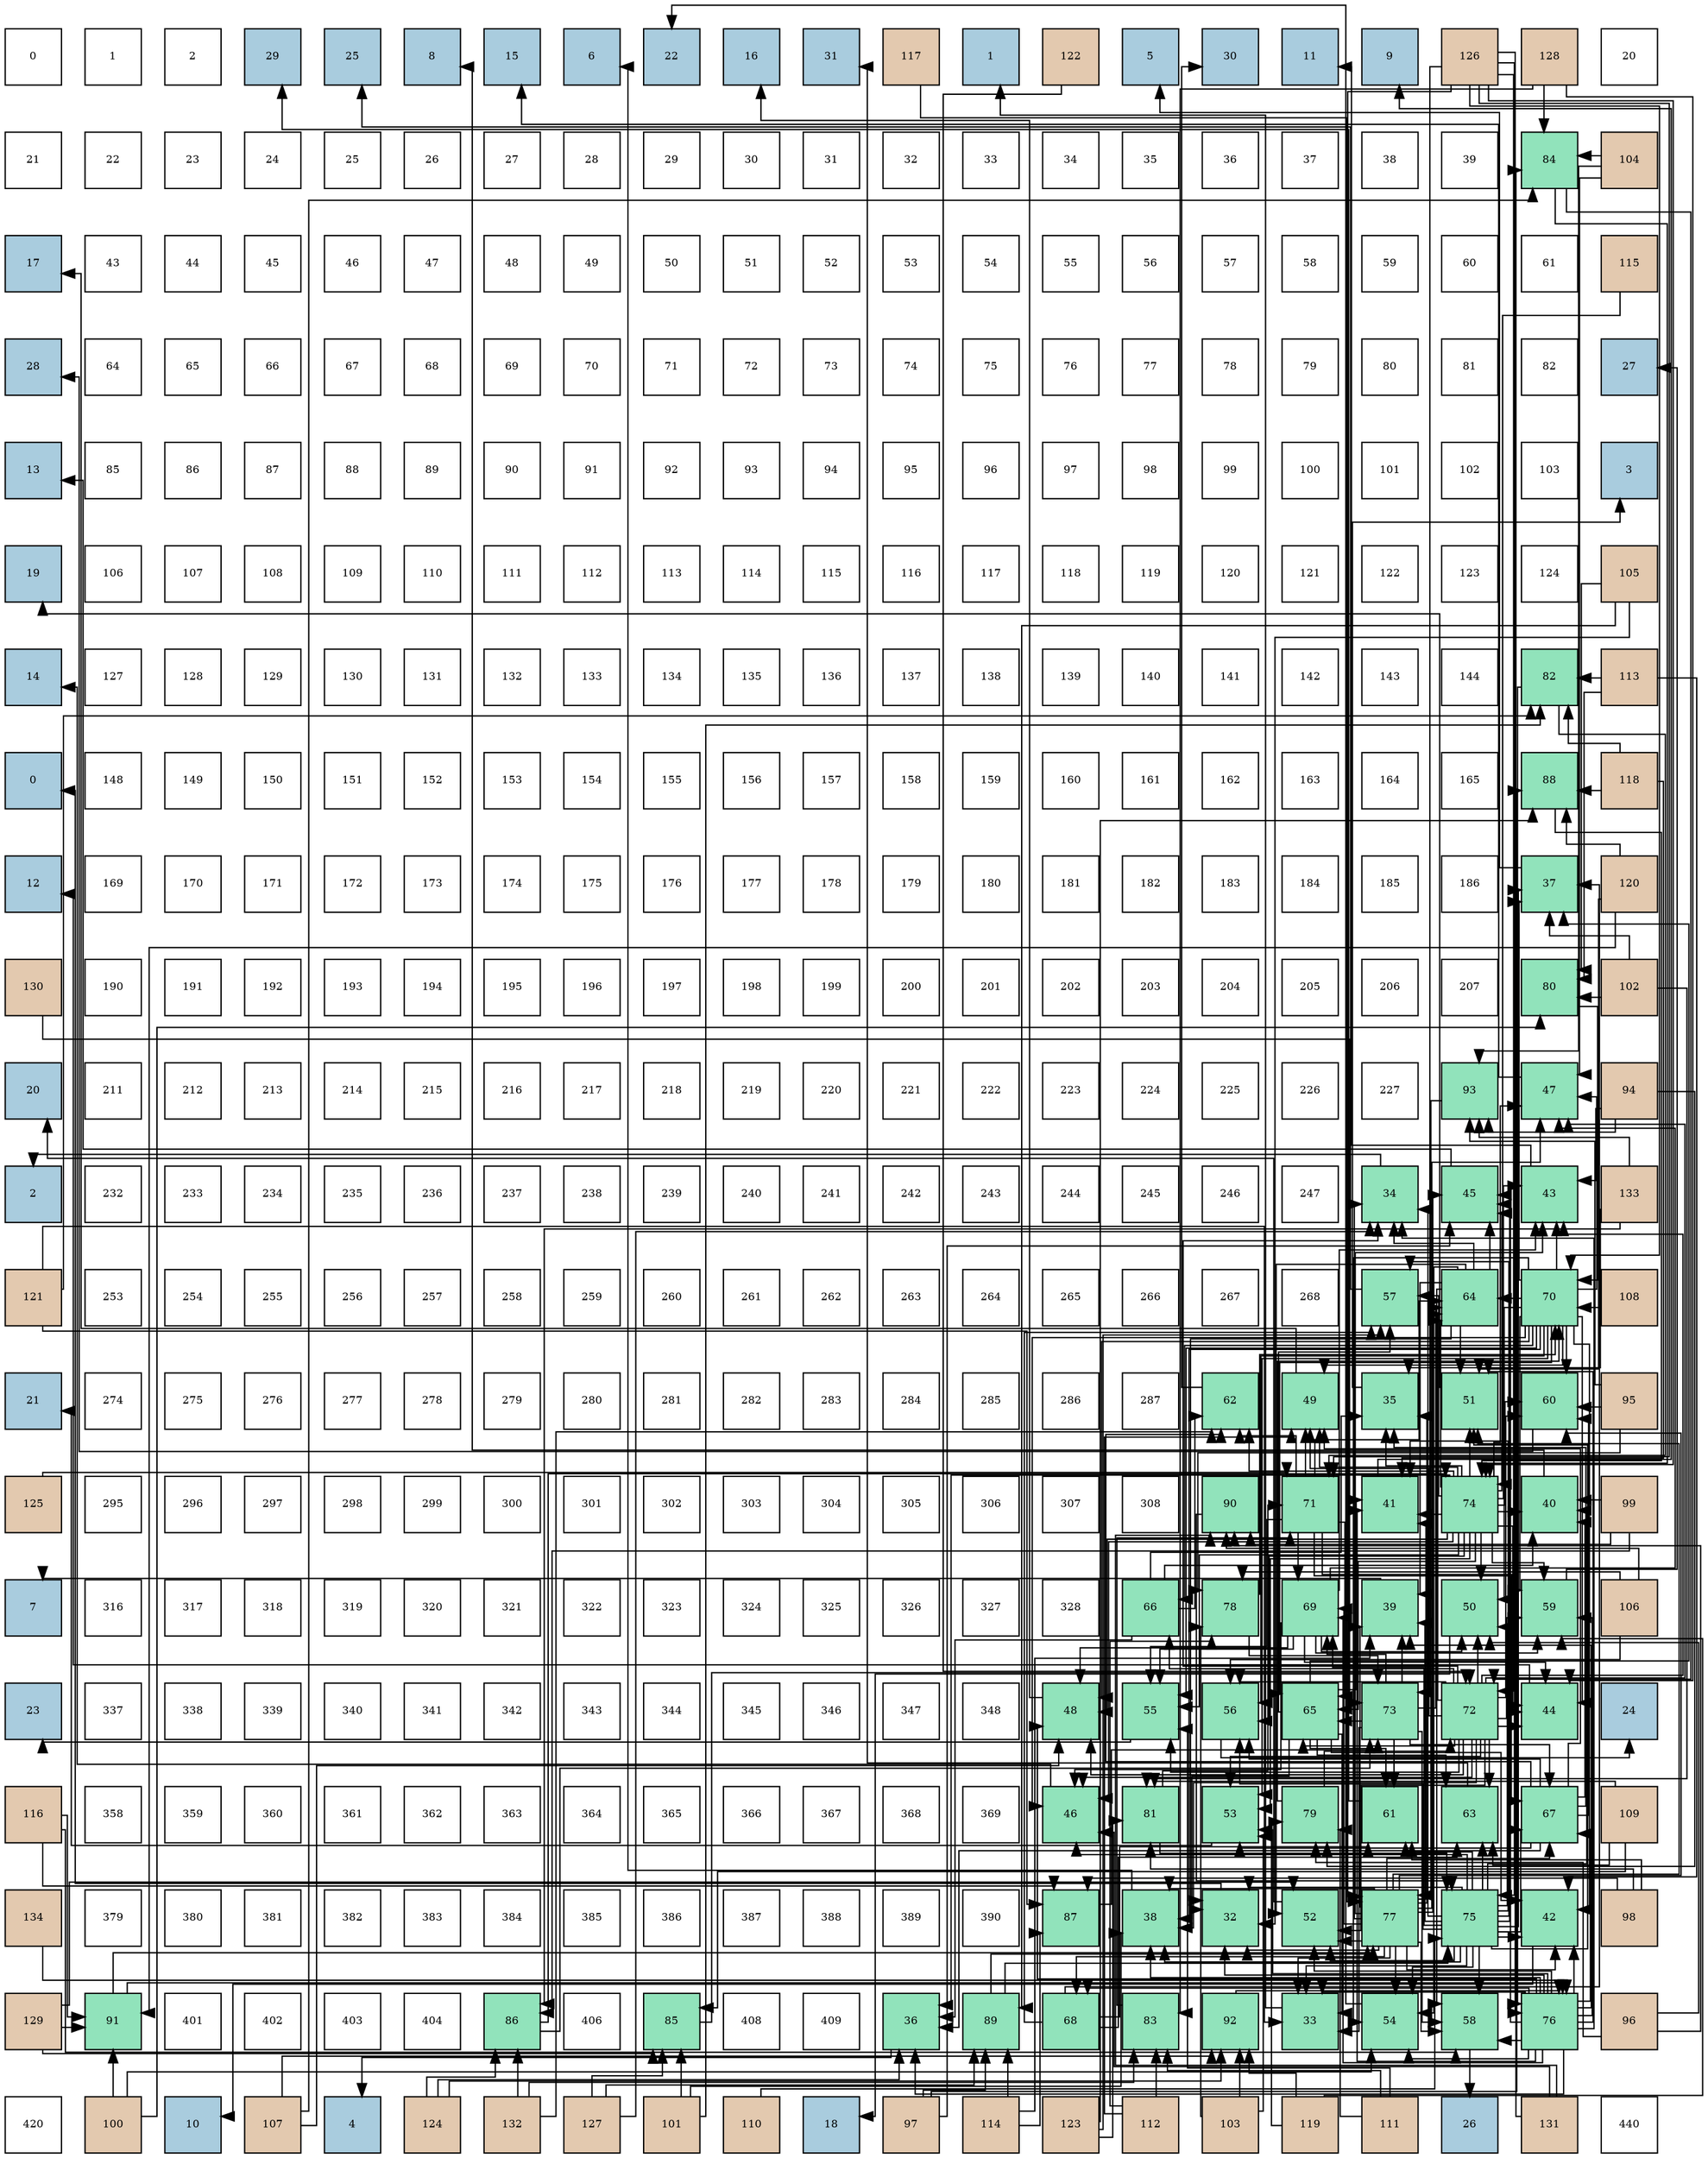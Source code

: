 digraph layout{
 rankdir=TB;
 splines=ortho;
 node [style=filled shape=square fixedsize=true width=0.6];
0[label="0", fontsize=8, fillcolor="#ffffff"];
1[label="1", fontsize=8, fillcolor="#ffffff"];
2[label="2", fontsize=8, fillcolor="#ffffff"];
3[label="29", fontsize=8, fillcolor="#a9ccde"];
4[label="25", fontsize=8, fillcolor="#a9ccde"];
5[label="8", fontsize=8, fillcolor="#a9ccde"];
6[label="15", fontsize=8, fillcolor="#a9ccde"];
7[label="6", fontsize=8, fillcolor="#a9ccde"];
8[label="22", fontsize=8, fillcolor="#a9ccde"];
9[label="16", fontsize=8, fillcolor="#a9ccde"];
10[label="31", fontsize=8, fillcolor="#a9ccde"];
11[label="117", fontsize=8, fillcolor="#e3c9af"];
12[label="1", fontsize=8, fillcolor="#a9ccde"];
13[label="122", fontsize=8, fillcolor="#e3c9af"];
14[label="5", fontsize=8, fillcolor="#a9ccde"];
15[label="30", fontsize=8, fillcolor="#a9ccde"];
16[label="11", fontsize=8, fillcolor="#a9ccde"];
17[label="9", fontsize=8, fillcolor="#a9ccde"];
18[label="126", fontsize=8, fillcolor="#e3c9af"];
19[label="128", fontsize=8, fillcolor="#e3c9af"];
20[label="20", fontsize=8, fillcolor="#ffffff"];
21[label="21", fontsize=8, fillcolor="#ffffff"];
22[label="22", fontsize=8, fillcolor="#ffffff"];
23[label="23", fontsize=8, fillcolor="#ffffff"];
24[label="24", fontsize=8, fillcolor="#ffffff"];
25[label="25", fontsize=8, fillcolor="#ffffff"];
26[label="26", fontsize=8, fillcolor="#ffffff"];
27[label="27", fontsize=8, fillcolor="#ffffff"];
28[label="28", fontsize=8, fillcolor="#ffffff"];
29[label="29", fontsize=8, fillcolor="#ffffff"];
30[label="30", fontsize=8, fillcolor="#ffffff"];
31[label="31", fontsize=8, fillcolor="#ffffff"];
32[label="32", fontsize=8, fillcolor="#ffffff"];
33[label="33", fontsize=8, fillcolor="#ffffff"];
34[label="34", fontsize=8, fillcolor="#ffffff"];
35[label="35", fontsize=8, fillcolor="#ffffff"];
36[label="36", fontsize=8, fillcolor="#ffffff"];
37[label="37", fontsize=8, fillcolor="#ffffff"];
38[label="38", fontsize=8, fillcolor="#ffffff"];
39[label="39", fontsize=8, fillcolor="#ffffff"];
40[label="84", fontsize=8, fillcolor="#91e3bb"];
41[label="104", fontsize=8, fillcolor="#e3c9af"];
42[label="17", fontsize=8, fillcolor="#a9ccde"];
43[label="43", fontsize=8, fillcolor="#ffffff"];
44[label="44", fontsize=8, fillcolor="#ffffff"];
45[label="45", fontsize=8, fillcolor="#ffffff"];
46[label="46", fontsize=8, fillcolor="#ffffff"];
47[label="47", fontsize=8, fillcolor="#ffffff"];
48[label="48", fontsize=8, fillcolor="#ffffff"];
49[label="49", fontsize=8, fillcolor="#ffffff"];
50[label="50", fontsize=8, fillcolor="#ffffff"];
51[label="51", fontsize=8, fillcolor="#ffffff"];
52[label="52", fontsize=8, fillcolor="#ffffff"];
53[label="53", fontsize=8, fillcolor="#ffffff"];
54[label="54", fontsize=8, fillcolor="#ffffff"];
55[label="55", fontsize=8, fillcolor="#ffffff"];
56[label="56", fontsize=8, fillcolor="#ffffff"];
57[label="57", fontsize=8, fillcolor="#ffffff"];
58[label="58", fontsize=8, fillcolor="#ffffff"];
59[label="59", fontsize=8, fillcolor="#ffffff"];
60[label="60", fontsize=8, fillcolor="#ffffff"];
61[label="61", fontsize=8, fillcolor="#ffffff"];
62[label="115", fontsize=8, fillcolor="#e3c9af"];
63[label="28", fontsize=8, fillcolor="#a9ccde"];
64[label="64", fontsize=8, fillcolor="#ffffff"];
65[label="65", fontsize=8, fillcolor="#ffffff"];
66[label="66", fontsize=8, fillcolor="#ffffff"];
67[label="67", fontsize=8, fillcolor="#ffffff"];
68[label="68", fontsize=8, fillcolor="#ffffff"];
69[label="69", fontsize=8, fillcolor="#ffffff"];
70[label="70", fontsize=8, fillcolor="#ffffff"];
71[label="71", fontsize=8, fillcolor="#ffffff"];
72[label="72", fontsize=8, fillcolor="#ffffff"];
73[label="73", fontsize=8, fillcolor="#ffffff"];
74[label="74", fontsize=8, fillcolor="#ffffff"];
75[label="75", fontsize=8, fillcolor="#ffffff"];
76[label="76", fontsize=8, fillcolor="#ffffff"];
77[label="77", fontsize=8, fillcolor="#ffffff"];
78[label="78", fontsize=8, fillcolor="#ffffff"];
79[label="79", fontsize=8, fillcolor="#ffffff"];
80[label="80", fontsize=8, fillcolor="#ffffff"];
81[label="81", fontsize=8, fillcolor="#ffffff"];
82[label="82", fontsize=8, fillcolor="#ffffff"];
83[label="27", fontsize=8, fillcolor="#a9ccde"];
84[label="13", fontsize=8, fillcolor="#a9ccde"];
85[label="85", fontsize=8, fillcolor="#ffffff"];
86[label="86", fontsize=8, fillcolor="#ffffff"];
87[label="87", fontsize=8, fillcolor="#ffffff"];
88[label="88", fontsize=8, fillcolor="#ffffff"];
89[label="89", fontsize=8, fillcolor="#ffffff"];
90[label="90", fontsize=8, fillcolor="#ffffff"];
91[label="91", fontsize=8, fillcolor="#ffffff"];
92[label="92", fontsize=8, fillcolor="#ffffff"];
93[label="93", fontsize=8, fillcolor="#ffffff"];
94[label="94", fontsize=8, fillcolor="#ffffff"];
95[label="95", fontsize=8, fillcolor="#ffffff"];
96[label="96", fontsize=8, fillcolor="#ffffff"];
97[label="97", fontsize=8, fillcolor="#ffffff"];
98[label="98", fontsize=8, fillcolor="#ffffff"];
99[label="99", fontsize=8, fillcolor="#ffffff"];
100[label="100", fontsize=8, fillcolor="#ffffff"];
101[label="101", fontsize=8, fillcolor="#ffffff"];
102[label="102", fontsize=8, fillcolor="#ffffff"];
103[label="103", fontsize=8, fillcolor="#ffffff"];
104[label="3", fontsize=8, fillcolor="#a9ccde"];
105[label="19", fontsize=8, fillcolor="#a9ccde"];
106[label="106", fontsize=8, fillcolor="#ffffff"];
107[label="107", fontsize=8, fillcolor="#ffffff"];
108[label="108", fontsize=8, fillcolor="#ffffff"];
109[label="109", fontsize=8, fillcolor="#ffffff"];
110[label="110", fontsize=8, fillcolor="#ffffff"];
111[label="111", fontsize=8, fillcolor="#ffffff"];
112[label="112", fontsize=8, fillcolor="#ffffff"];
113[label="113", fontsize=8, fillcolor="#ffffff"];
114[label="114", fontsize=8, fillcolor="#ffffff"];
115[label="115", fontsize=8, fillcolor="#ffffff"];
116[label="116", fontsize=8, fillcolor="#ffffff"];
117[label="117", fontsize=8, fillcolor="#ffffff"];
118[label="118", fontsize=8, fillcolor="#ffffff"];
119[label="119", fontsize=8, fillcolor="#ffffff"];
120[label="120", fontsize=8, fillcolor="#ffffff"];
121[label="121", fontsize=8, fillcolor="#ffffff"];
122[label="122", fontsize=8, fillcolor="#ffffff"];
123[label="123", fontsize=8, fillcolor="#ffffff"];
124[label="124", fontsize=8, fillcolor="#ffffff"];
125[label="105", fontsize=8, fillcolor="#e3c9af"];
126[label="14", fontsize=8, fillcolor="#a9ccde"];
127[label="127", fontsize=8, fillcolor="#ffffff"];
128[label="128", fontsize=8, fillcolor="#ffffff"];
129[label="129", fontsize=8, fillcolor="#ffffff"];
130[label="130", fontsize=8, fillcolor="#ffffff"];
131[label="131", fontsize=8, fillcolor="#ffffff"];
132[label="132", fontsize=8, fillcolor="#ffffff"];
133[label="133", fontsize=8, fillcolor="#ffffff"];
134[label="134", fontsize=8, fillcolor="#ffffff"];
135[label="135", fontsize=8, fillcolor="#ffffff"];
136[label="136", fontsize=8, fillcolor="#ffffff"];
137[label="137", fontsize=8, fillcolor="#ffffff"];
138[label="138", fontsize=8, fillcolor="#ffffff"];
139[label="139", fontsize=8, fillcolor="#ffffff"];
140[label="140", fontsize=8, fillcolor="#ffffff"];
141[label="141", fontsize=8, fillcolor="#ffffff"];
142[label="142", fontsize=8, fillcolor="#ffffff"];
143[label="143", fontsize=8, fillcolor="#ffffff"];
144[label="144", fontsize=8, fillcolor="#ffffff"];
145[label="82", fontsize=8, fillcolor="#91e3bb"];
146[label="113", fontsize=8, fillcolor="#e3c9af"];
147[label="0", fontsize=8, fillcolor="#a9ccde"];
148[label="148", fontsize=8, fillcolor="#ffffff"];
149[label="149", fontsize=8, fillcolor="#ffffff"];
150[label="150", fontsize=8, fillcolor="#ffffff"];
151[label="151", fontsize=8, fillcolor="#ffffff"];
152[label="152", fontsize=8, fillcolor="#ffffff"];
153[label="153", fontsize=8, fillcolor="#ffffff"];
154[label="154", fontsize=8, fillcolor="#ffffff"];
155[label="155", fontsize=8, fillcolor="#ffffff"];
156[label="156", fontsize=8, fillcolor="#ffffff"];
157[label="157", fontsize=8, fillcolor="#ffffff"];
158[label="158", fontsize=8, fillcolor="#ffffff"];
159[label="159", fontsize=8, fillcolor="#ffffff"];
160[label="160", fontsize=8, fillcolor="#ffffff"];
161[label="161", fontsize=8, fillcolor="#ffffff"];
162[label="162", fontsize=8, fillcolor="#ffffff"];
163[label="163", fontsize=8, fillcolor="#ffffff"];
164[label="164", fontsize=8, fillcolor="#ffffff"];
165[label="165", fontsize=8, fillcolor="#ffffff"];
166[label="88", fontsize=8, fillcolor="#91e3bb"];
167[label="118", fontsize=8, fillcolor="#e3c9af"];
168[label="12", fontsize=8, fillcolor="#a9ccde"];
169[label="169", fontsize=8, fillcolor="#ffffff"];
170[label="170", fontsize=8, fillcolor="#ffffff"];
171[label="171", fontsize=8, fillcolor="#ffffff"];
172[label="172", fontsize=8, fillcolor="#ffffff"];
173[label="173", fontsize=8, fillcolor="#ffffff"];
174[label="174", fontsize=8, fillcolor="#ffffff"];
175[label="175", fontsize=8, fillcolor="#ffffff"];
176[label="176", fontsize=8, fillcolor="#ffffff"];
177[label="177", fontsize=8, fillcolor="#ffffff"];
178[label="178", fontsize=8, fillcolor="#ffffff"];
179[label="179", fontsize=8, fillcolor="#ffffff"];
180[label="180", fontsize=8, fillcolor="#ffffff"];
181[label="181", fontsize=8, fillcolor="#ffffff"];
182[label="182", fontsize=8, fillcolor="#ffffff"];
183[label="183", fontsize=8, fillcolor="#ffffff"];
184[label="184", fontsize=8, fillcolor="#ffffff"];
185[label="185", fontsize=8, fillcolor="#ffffff"];
186[label="186", fontsize=8, fillcolor="#ffffff"];
187[label="37", fontsize=8, fillcolor="#91e3bb"];
188[label="120", fontsize=8, fillcolor="#e3c9af"];
189[label="130", fontsize=8, fillcolor="#e3c9af"];
190[label="190", fontsize=8, fillcolor="#ffffff"];
191[label="191", fontsize=8, fillcolor="#ffffff"];
192[label="192", fontsize=8, fillcolor="#ffffff"];
193[label="193", fontsize=8, fillcolor="#ffffff"];
194[label="194", fontsize=8, fillcolor="#ffffff"];
195[label="195", fontsize=8, fillcolor="#ffffff"];
196[label="196", fontsize=8, fillcolor="#ffffff"];
197[label="197", fontsize=8, fillcolor="#ffffff"];
198[label="198", fontsize=8, fillcolor="#ffffff"];
199[label="199", fontsize=8, fillcolor="#ffffff"];
200[label="200", fontsize=8, fillcolor="#ffffff"];
201[label="201", fontsize=8, fillcolor="#ffffff"];
202[label="202", fontsize=8, fillcolor="#ffffff"];
203[label="203", fontsize=8, fillcolor="#ffffff"];
204[label="204", fontsize=8, fillcolor="#ffffff"];
205[label="205", fontsize=8, fillcolor="#ffffff"];
206[label="206", fontsize=8, fillcolor="#ffffff"];
207[label="207", fontsize=8, fillcolor="#ffffff"];
208[label="80", fontsize=8, fillcolor="#91e3bb"];
209[label="102", fontsize=8, fillcolor="#e3c9af"];
210[label="20", fontsize=8, fillcolor="#a9ccde"];
211[label="211", fontsize=8, fillcolor="#ffffff"];
212[label="212", fontsize=8, fillcolor="#ffffff"];
213[label="213", fontsize=8, fillcolor="#ffffff"];
214[label="214", fontsize=8, fillcolor="#ffffff"];
215[label="215", fontsize=8, fillcolor="#ffffff"];
216[label="216", fontsize=8, fillcolor="#ffffff"];
217[label="217", fontsize=8, fillcolor="#ffffff"];
218[label="218", fontsize=8, fillcolor="#ffffff"];
219[label="219", fontsize=8, fillcolor="#ffffff"];
220[label="220", fontsize=8, fillcolor="#ffffff"];
221[label="221", fontsize=8, fillcolor="#ffffff"];
222[label="222", fontsize=8, fillcolor="#ffffff"];
223[label="223", fontsize=8, fillcolor="#ffffff"];
224[label="224", fontsize=8, fillcolor="#ffffff"];
225[label="225", fontsize=8, fillcolor="#ffffff"];
226[label="226", fontsize=8, fillcolor="#ffffff"];
227[label="227", fontsize=8, fillcolor="#ffffff"];
228[label="93", fontsize=8, fillcolor="#91e3bb"];
229[label="47", fontsize=8, fillcolor="#91e3bb"];
230[label="94", fontsize=8, fillcolor="#e3c9af"];
231[label="2", fontsize=8, fillcolor="#a9ccde"];
232[label="232", fontsize=8, fillcolor="#ffffff"];
233[label="233", fontsize=8, fillcolor="#ffffff"];
234[label="234", fontsize=8, fillcolor="#ffffff"];
235[label="235", fontsize=8, fillcolor="#ffffff"];
236[label="236", fontsize=8, fillcolor="#ffffff"];
237[label="237", fontsize=8, fillcolor="#ffffff"];
238[label="238", fontsize=8, fillcolor="#ffffff"];
239[label="239", fontsize=8, fillcolor="#ffffff"];
240[label="240", fontsize=8, fillcolor="#ffffff"];
241[label="241", fontsize=8, fillcolor="#ffffff"];
242[label="242", fontsize=8, fillcolor="#ffffff"];
243[label="243", fontsize=8, fillcolor="#ffffff"];
244[label="244", fontsize=8, fillcolor="#ffffff"];
245[label="245", fontsize=8, fillcolor="#ffffff"];
246[label="246", fontsize=8, fillcolor="#ffffff"];
247[label="247", fontsize=8, fillcolor="#ffffff"];
248[label="34", fontsize=8, fillcolor="#91e3bb"];
249[label="45", fontsize=8, fillcolor="#91e3bb"];
250[label="43", fontsize=8, fillcolor="#91e3bb"];
251[label="133", fontsize=8, fillcolor="#e3c9af"];
252[label="121", fontsize=8, fillcolor="#e3c9af"];
253[label="253", fontsize=8, fillcolor="#ffffff"];
254[label="254", fontsize=8, fillcolor="#ffffff"];
255[label="255", fontsize=8, fillcolor="#ffffff"];
256[label="256", fontsize=8, fillcolor="#ffffff"];
257[label="257", fontsize=8, fillcolor="#ffffff"];
258[label="258", fontsize=8, fillcolor="#ffffff"];
259[label="259", fontsize=8, fillcolor="#ffffff"];
260[label="260", fontsize=8, fillcolor="#ffffff"];
261[label="261", fontsize=8, fillcolor="#ffffff"];
262[label="262", fontsize=8, fillcolor="#ffffff"];
263[label="263", fontsize=8, fillcolor="#ffffff"];
264[label="264", fontsize=8, fillcolor="#ffffff"];
265[label="265", fontsize=8, fillcolor="#ffffff"];
266[label="266", fontsize=8, fillcolor="#ffffff"];
267[label="267", fontsize=8, fillcolor="#ffffff"];
268[label="268", fontsize=8, fillcolor="#ffffff"];
269[label="57", fontsize=8, fillcolor="#91e3bb"];
270[label="64", fontsize=8, fillcolor="#91e3bb"];
271[label="70", fontsize=8, fillcolor="#91e3bb"];
272[label="108", fontsize=8, fillcolor="#e3c9af"];
273[label="21", fontsize=8, fillcolor="#a9ccde"];
274[label="274", fontsize=8, fillcolor="#ffffff"];
275[label="275", fontsize=8, fillcolor="#ffffff"];
276[label="276", fontsize=8, fillcolor="#ffffff"];
277[label="277", fontsize=8, fillcolor="#ffffff"];
278[label="278", fontsize=8, fillcolor="#ffffff"];
279[label="279", fontsize=8, fillcolor="#ffffff"];
280[label="280", fontsize=8, fillcolor="#ffffff"];
281[label="281", fontsize=8, fillcolor="#ffffff"];
282[label="282", fontsize=8, fillcolor="#ffffff"];
283[label="283", fontsize=8, fillcolor="#ffffff"];
284[label="284", fontsize=8, fillcolor="#ffffff"];
285[label="285", fontsize=8, fillcolor="#ffffff"];
286[label="286", fontsize=8, fillcolor="#ffffff"];
287[label="287", fontsize=8, fillcolor="#ffffff"];
288[label="62", fontsize=8, fillcolor="#91e3bb"];
289[label="49", fontsize=8, fillcolor="#91e3bb"];
290[label="35", fontsize=8, fillcolor="#91e3bb"];
291[label="51", fontsize=8, fillcolor="#91e3bb"];
292[label="60", fontsize=8, fillcolor="#91e3bb"];
293[label="95", fontsize=8, fillcolor="#e3c9af"];
294[label="125", fontsize=8, fillcolor="#e3c9af"];
295[label="295", fontsize=8, fillcolor="#ffffff"];
296[label="296", fontsize=8, fillcolor="#ffffff"];
297[label="297", fontsize=8, fillcolor="#ffffff"];
298[label="298", fontsize=8, fillcolor="#ffffff"];
299[label="299", fontsize=8, fillcolor="#ffffff"];
300[label="300", fontsize=8, fillcolor="#ffffff"];
301[label="301", fontsize=8, fillcolor="#ffffff"];
302[label="302", fontsize=8, fillcolor="#ffffff"];
303[label="303", fontsize=8, fillcolor="#ffffff"];
304[label="304", fontsize=8, fillcolor="#ffffff"];
305[label="305", fontsize=8, fillcolor="#ffffff"];
306[label="306", fontsize=8, fillcolor="#ffffff"];
307[label="307", fontsize=8, fillcolor="#ffffff"];
308[label="308", fontsize=8, fillcolor="#ffffff"];
309[label="90", fontsize=8, fillcolor="#91e3bb"];
310[label="71", fontsize=8, fillcolor="#91e3bb"];
311[label="41", fontsize=8, fillcolor="#91e3bb"];
312[label="74", fontsize=8, fillcolor="#91e3bb"];
313[label="40", fontsize=8, fillcolor="#91e3bb"];
314[label="99", fontsize=8, fillcolor="#e3c9af"];
315[label="7", fontsize=8, fillcolor="#a9ccde"];
316[label="316", fontsize=8, fillcolor="#ffffff"];
317[label="317", fontsize=8, fillcolor="#ffffff"];
318[label="318", fontsize=8, fillcolor="#ffffff"];
319[label="319", fontsize=8, fillcolor="#ffffff"];
320[label="320", fontsize=8, fillcolor="#ffffff"];
321[label="321", fontsize=8, fillcolor="#ffffff"];
322[label="322", fontsize=8, fillcolor="#ffffff"];
323[label="323", fontsize=8, fillcolor="#ffffff"];
324[label="324", fontsize=8, fillcolor="#ffffff"];
325[label="325", fontsize=8, fillcolor="#ffffff"];
326[label="326", fontsize=8, fillcolor="#ffffff"];
327[label="327", fontsize=8, fillcolor="#ffffff"];
328[label="328", fontsize=8, fillcolor="#ffffff"];
329[label="66", fontsize=8, fillcolor="#91e3bb"];
330[label="78", fontsize=8, fillcolor="#91e3bb"];
331[label="69", fontsize=8, fillcolor="#91e3bb"];
332[label="39", fontsize=8, fillcolor="#91e3bb"];
333[label="50", fontsize=8, fillcolor="#91e3bb"];
334[label="59", fontsize=8, fillcolor="#91e3bb"];
335[label="106", fontsize=8, fillcolor="#e3c9af"];
336[label="23", fontsize=8, fillcolor="#a9ccde"];
337[label="337", fontsize=8, fillcolor="#ffffff"];
338[label="338", fontsize=8, fillcolor="#ffffff"];
339[label="339", fontsize=8, fillcolor="#ffffff"];
340[label="340", fontsize=8, fillcolor="#ffffff"];
341[label="341", fontsize=8, fillcolor="#ffffff"];
342[label="342", fontsize=8, fillcolor="#ffffff"];
343[label="343", fontsize=8, fillcolor="#ffffff"];
344[label="344", fontsize=8, fillcolor="#ffffff"];
345[label="345", fontsize=8, fillcolor="#ffffff"];
346[label="346", fontsize=8, fillcolor="#ffffff"];
347[label="347", fontsize=8, fillcolor="#ffffff"];
348[label="348", fontsize=8, fillcolor="#ffffff"];
349[label="48", fontsize=8, fillcolor="#91e3bb"];
350[label="55", fontsize=8, fillcolor="#91e3bb"];
351[label="56", fontsize=8, fillcolor="#91e3bb"];
352[label="65", fontsize=8, fillcolor="#91e3bb"];
353[label="73", fontsize=8, fillcolor="#91e3bb"];
354[label="72", fontsize=8, fillcolor="#91e3bb"];
355[label="44", fontsize=8, fillcolor="#91e3bb"];
356[label="24", fontsize=8, fillcolor="#a9ccde"];
357[label="116", fontsize=8, fillcolor="#e3c9af"];
358[label="358", fontsize=8, fillcolor="#ffffff"];
359[label="359", fontsize=8, fillcolor="#ffffff"];
360[label="360", fontsize=8, fillcolor="#ffffff"];
361[label="361", fontsize=8, fillcolor="#ffffff"];
362[label="362", fontsize=8, fillcolor="#ffffff"];
363[label="363", fontsize=8, fillcolor="#ffffff"];
364[label="364", fontsize=8, fillcolor="#ffffff"];
365[label="365", fontsize=8, fillcolor="#ffffff"];
366[label="366", fontsize=8, fillcolor="#ffffff"];
367[label="367", fontsize=8, fillcolor="#ffffff"];
368[label="368", fontsize=8, fillcolor="#ffffff"];
369[label="369", fontsize=8, fillcolor="#ffffff"];
370[label="46", fontsize=8, fillcolor="#91e3bb"];
371[label="81", fontsize=8, fillcolor="#91e3bb"];
372[label="53", fontsize=8, fillcolor="#91e3bb"];
373[label="79", fontsize=8, fillcolor="#91e3bb"];
374[label="61", fontsize=8, fillcolor="#91e3bb"];
375[label="63", fontsize=8, fillcolor="#91e3bb"];
376[label="67", fontsize=8, fillcolor="#91e3bb"];
377[label="109", fontsize=8, fillcolor="#e3c9af"];
378[label="134", fontsize=8, fillcolor="#e3c9af"];
379[label="379", fontsize=8, fillcolor="#ffffff"];
380[label="380", fontsize=8, fillcolor="#ffffff"];
381[label="381", fontsize=8, fillcolor="#ffffff"];
382[label="382", fontsize=8, fillcolor="#ffffff"];
383[label="383", fontsize=8, fillcolor="#ffffff"];
384[label="384", fontsize=8, fillcolor="#ffffff"];
385[label="385", fontsize=8, fillcolor="#ffffff"];
386[label="386", fontsize=8, fillcolor="#ffffff"];
387[label="387", fontsize=8, fillcolor="#ffffff"];
388[label="388", fontsize=8, fillcolor="#ffffff"];
389[label="389", fontsize=8, fillcolor="#ffffff"];
390[label="390", fontsize=8, fillcolor="#ffffff"];
391[label="87", fontsize=8, fillcolor="#91e3bb"];
392[label="38", fontsize=8, fillcolor="#91e3bb"];
393[label="32", fontsize=8, fillcolor="#91e3bb"];
394[label="52", fontsize=8, fillcolor="#91e3bb"];
395[label="77", fontsize=8, fillcolor="#91e3bb"];
396[label="75", fontsize=8, fillcolor="#91e3bb"];
397[label="42", fontsize=8, fillcolor="#91e3bb"];
398[label="98", fontsize=8, fillcolor="#e3c9af"];
399[label="129", fontsize=8, fillcolor="#e3c9af"];
400[label="91", fontsize=8, fillcolor="#91e3bb"];
401[label="401", fontsize=8, fillcolor="#ffffff"];
402[label="402", fontsize=8, fillcolor="#ffffff"];
403[label="403", fontsize=8, fillcolor="#ffffff"];
404[label="404", fontsize=8, fillcolor="#ffffff"];
405[label="86", fontsize=8, fillcolor="#91e3bb"];
406[label="406", fontsize=8, fillcolor="#ffffff"];
407[label="85", fontsize=8, fillcolor="#91e3bb"];
408[label="408", fontsize=8, fillcolor="#ffffff"];
409[label="409", fontsize=8, fillcolor="#ffffff"];
410[label="36", fontsize=8, fillcolor="#91e3bb"];
411[label="89", fontsize=8, fillcolor="#91e3bb"];
412[label="68", fontsize=8, fillcolor="#91e3bb"];
413[label="83", fontsize=8, fillcolor="#91e3bb"];
414[label="92", fontsize=8, fillcolor="#91e3bb"];
415[label="33", fontsize=8, fillcolor="#91e3bb"];
416[label="54", fontsize=8, fillcolor="#91e3bb"];
417[label="58", fontsize=8, fillcolor="#91e3bb"];
418[label="76", fontsize=8, fillcolor="#91e3bb"];
419[label="96", fontsize=8, fillcolor="#e3c9af"];
420[label="420", fontsize=8, fillcolor="#ffffff"];
421[label="100", fontsize=8, fillcolor="#e3c9af"];
422[label="10", fontsize=8, fillcolor="#a9ccde"];
423[label="107", fontsize=8, fillcolor="#e3c9af"];
424[label="4", fontsize=8, fillcolor="#a9ccde"];
425[label="124", fontsize=8, fillcolor="#e3c9af"];
426[label="132", fontsize=8, fillcolor="#e3c9af"];
427[label="127", fontsize=8, fillcolor="#e3c9af"];
428[label="101", fontsize=8, fillcolor="#e3c9af"];
429[label="110", fontsize=8, fillcolor="#e3c9af"];
430[label="18", fontsize=8, fillcolor="#a9ccde"];
431[label="97", fontsize=8, fillcolor="#e3c9af"];
432[label="114", fontsize=8, fillcolor="#e3c9af"];
433[label="123", fontsize=8, fillcolor="#e3c9af"];
434[label="112", fontsize=8, fillcolor="#e3c9af"];
435[label="103", fontsize=8, fillcolor="#e3c9af"];
436[label="119", fontsize=8, fillcolor="#e3c9af"];
437[label="111", fontsize=8, fillcolor="#e3c9af"];
438[label="26", fontsize=8, fillcolor="#a9ccde"];
439[label="131", fontsize=8, fillcolor="#e3c9af"];
440[label="440", fontsize=8, fillcolor="#ffffff"];
edge [constraint=false, style=vis];393 -> 147;
415 -> 12;
248 -> 231;
290 -> 104;
410 -> 424;
187 -> 14;
392 -> 7;
332 -> 315;
313 -> 5;
311 -> 17;
397 -> 422;
250 -> 16;
355 -> 168;
249 -> 84;
370 -> 126;
229 -> 6;
349 -> 9;
289 -> 42;
333 -> 430;
291 -> 105;
394 -> 210;
372 -> 273;
416 -> 8;
350 -> 336;
351 -> 356;
269 -> 4;
417 -> 438;
334 -> 83;
292 -> 63;
374 -> 3;
288 -> 15;
375 -> 10;
270 -> 393;
270 -> 248;
270 -> 332;
270 -> 249;
270 -> 291;
270 -> 394;
270 -> 416;
270 -> 417;
352 -> 415;
352 -> 187;
352 -> 392;
352 -> 311;
352 -> 397;
352 -> 269;
352 -> 374;
352 -> 375;
329 -> 290;
329 -> 410;
329 -> 313;
329 -> 288;
376 -> 290;
376 -> 410;
376 -> 313;
376 -> 289;
376 -> 372;
376 -> 351;
376 -> 292;
376 -> 288;
412 -> 187;
412 -> 269;
412 -> 374;
412 -> 375;
331 -> 250;
331 -> 355;
331 -> 370;
331 -> 229;
331 -> 349;
331 -> 333;
331 -> 350;
331 -> 334;
271 -> 393;
271 -> 187;
271 -> 397;
271 -> 250;
271 -> 355;
271 -> 370;
271 -> 229;
271 -> 349;
271 -> 289;
271 -> 333;
271 -> 372;
271 -> 416;
271 -> 350;
271 -> 351;
271 -> 334;
271 -> 292;
271 -> 270;
271 -> 352;
271 -> 329;
310 -> 355;
310 -> 289;
310 -> 350;
310 -> 288;
310 -> 270;
310 -> 352;
310 -> 376;
310 -> 331;
354 -> 248;
354 -> 392;
354 -> 250;
354 -> 355;
354 -> 370;
354 -> 229;
354 -> 349;
354 -> 289;
354 -> 333;
354 -> 394;
354 -> 372;
354 -> 350;
354 -> 351;
354 -> 334;
354 -> 292;
354 -> 375;
354 -> 270;
354 -> 352;
354 -> 329;
353 -> 415;
353 -> 332;
353 -> 417;
353 -> 374;
353 -> 270;
353 -> 352;
353 -> 376;
353 -> 331;
312 -> 290;
312 -> 410;
312 -> 313;
312 -> 311;
312 -> 250;
312 -> 355;
312 -> 249;
312 -> 370;
312 -> 229;
312 -> 349;
312 -> 289;
312 -> 333;
312 -> 291;
312 -> 372;
312 -> 350;
312 -> 351;
312 -> 269;
312 -> 334;
312 -> 292;
312 -> 288;
312 -> 270;
312 -> 352;
396 -> 393;
396 -> 415;
396 -> 248;
396 -> 187;
396 -> 392;
396 -> 332;
396 -> 313;
396 -> 311;
396 -> 397;
396 -> 249;
396 -> 370;
396 -> 333;
396 -> 291;
396 -> 394;
396 -> 416;
396 -> 351;
396 -> 269;
396 -> 417;
396 -> 374;
396 -> 375;
396 -> 376;
396 -> 331;
418 -> 393;
418 -> 415;
418 -> 248;
418 -> 410;
418 -> 392;
418 -> 332;
418 -> 311;
418 -> 397;
418 -> 249;
418 -> 349;
418 -> 291;
418 -> 394;
418 -> 372;
418 -> 416;
418 -> 417;
418 -> 334;
418 -> 376;
418 -> 412;
418 -> 331;
395 -> 393;
395 -> 415;
395 -> 248;
395 -> 290;
395 -> 392;
395 -> 332;
395 -> 311;
395 -> 397;
395 -> 250;
395 -> 249;
395 -> 229;
395 -> 291;
395 -> 394;
395 -> 416;
395 -> 417;
395 -> 292;
395 -> 376;
395 -> 412;
395 -> 331;
330 -> 271;
330 -> 353;
373 -> 271;
373 -> 354;
208 -> 271;
371 -> 310;
371 -> 396;
145 -> 310;
145 -> 418;
413 -> 310;
40 -> 354;
40 -> 312;
407 -> 354;
405 -> 353;
405 -> 312;
391 -> 353;
166 -> 312;
411 -> 396;
411 -> 395;
309 -> 396;
400 -> 418;
400 -> 395;
414 -> 418;
228 -> 395;
230 -> 250;
230 -> 373;
230 -> 228;
293 -> 292;
293 -> 330;
293 -> 228;
419 -> 333;
419 -> 373;
419 -> 309;
431 -> 249;
431 -> 166;
431 -> 411;
398 -> 374;
398 -> 371;
398 -> 391;
314 -> 313;
314 -> 405;
314 -> 309;
421 -> 416;
421 -> 208;
421 -> 400;
428 -> 392;
428 -> 145;
428 -> 407;
209 -> 187;
209 -> 208;
209 -> 371;
435 -> 372;
435 -> 330;
435 -> 414;
41 -> 229;
41 -> 40;
41 -> 228;
125 -> 393;
125 -> 208;
125 -> 411;
335 -> 351;
335 -> 330;
335 -> 309;
423 -> 349;
423 -> 40;
423 -> 414;
272 -> 271;
377 -> 375;
377 -> 371;
377 -> 407;
429 -> 396;
437 -> 350;
437 -> 373;
437 -> 413;
434 -> 289;
434 -> 330;
434 -> 413;
146 -> 397;
146 -> 208;
146 -> 145;
432 -> 332;
432 -> 391;
432 -> 411;
62 -> 312;
357 -> 417;
357 -> 391;
357 -> 400;
11 -> 395;
167 -> 311;
167 -> 145;
167 -> 166;
436 -> 334;
436 -> 373;
436 -> 414;
188 -> 291;
188 -> 166;
188 -> 400;
252 -> 415;
252 -> 145;
252 -> 391;
13 -> 354;
433 -> 269;
433 -> 371;
433 -> 166;
425 -> 410;
425 -> 405;
425 -> 414;
294 -> 310;
18 -> 271;
18 -> 310;
18 -> 354;
18 -> 353;
18 -> 312;
18 -> 396;
18 -> 418;
18 -> 395;
427 -> 248;
427 -> 407;
427 -> 411;
19 -> 355;
19 -> 413;
19 -> 40;
399 -> 394;
399 -> 407;
399 -> 400;
189 -> 353;
439 -> 370;
439 -> 40;
439 -> 309;
426 -> 288;
426 -> 413;
426 -> 405;
251 -> 290;
251 -> 405;
251 -> 228;
378 -> 418;
edge [constraint=true, style=invis];
0 -> 21 -> 42 -> 63 -> 84 -> 105 -> 126 -> 147 -> 168 -> 189 -> 210 -> 231 -> 252 -> 273 -> 294 -> 315 -> 336 -> 357 -> 378 -> 399 -> 420;
1 -> 22 -> 43 -> 64 -> 85 -> 106 -> 127 -> 148 -> 169 -> 190 -> 211 -> 232 -> 253 -> 274 -> 295 -> 316 -> 337 -> 358 -> 379 -> 400 -> 421;
2 -> 23 -> 44 -> 65 -> 86 -> 107 -> 128 -> 149 -> 170 -> 191 -> 212 -> 233 -> 254 -> 275 -> 296 -> 317 -> 338 -> 359 -> 380 -> 401 -> 422;
3 -> 24 -> 45 -> 66 -> 87 -> 108 -> 129 -> 150 -> 171 -> 192 -> 213 -> 234 -> 255 -> 276 -> 297 -> 318 -> 339 -> 360 -> 381 -> 402 -> 423;
4 -> 25 -> 46 -> 67 -> 88 -> 109 -> 130 -> 151 -> 172 -> 193 -> 214 -> 235 -> 256 -> 277 -> 298 -> 319 -> 340 -> 361 -> 382 -> 403 -> 424;
5 -> 26 -> 47 -> 68 -> 89 -> 110 -> 131 -> 152 -> 173 -> 194 -> 215 -> 236 -> 257 -> 278 -> 299 -> 320 -> 341 -> 362 -> 383 -> 404 -> 425;
6 -> 27 -> 48 -> 69 -> 90 -> 111 -> 132 -> 153 -> 174 -> 195 -> 216 -> 237 -> 258 -> 279 -> 300 -> 321 -> 342 -> 363 -> 384 -> 405 -> 426;
7 -> 28 -> 49 -> 70 -> 91 -> 112 -> 133 -> 154 -> 175 -> 196 -> 217 -> 238 -> 259 -> 280 -> 301 -> 322 -> 343 -> 364 -> 385 -> 406 -> 427;
8 -> 29 -> 50 -> 71 -> 92 -> 113 -> 134 -> 155 -> 176 -> 197 -> 218 -> 239 -> 260 -> 281 -> 302 -> 323 -> 344 -> 365 -> 386 -> 407 -> 428;
9 -> 30 -> 51 -> 72 -> 93 -> 114 -> 135 -> 156 -> 177 -> 198 -> 219 -> 240 -> 261 -> 282 -> 303 -> 324 -> 345 -> 366 -> 387 -> 408 -> 429;
10 -> 31 -> 52 -> 73 -> 94 -> 115 -> 136 -> 157 -> 178 -> 199 -> 220 -> 241 -> 262 -> 283 -> 304 -> 325 -> 346 -> 367 -> 388 -> 409 -> 430;
11 -> 32 -> 53 -> 74 -> 95 -> 116 -> 137 -> 158 -> 179 -> 200 -> 221 -> 242 -> 263 -> 284 -> 305 -> 326 -> 347 -> 368 -> 389 -> 410 -> 431;
12 -> 33 -> 54 -> 75 -> 96 -> 117 -> 138 -> 159 -> 180 -> 201 -> 222 -> 243 -> 264 -> 285 -> 306 -> 327 -> 348 -> 369 -> 390 -> 411 -> 432;
13 -> 34 -> 55 -> 76 -> 97 -> 118 -> 139 -> 160 -> 181 -> 202 -> 223 -> 244 -> 265 -> 286 -> 307 -> 328 -> 349 -> 370 -> 391 -> 412 -> 433;
14 -> 35 -> 56 -> 77 -> 98 -> 119 -> 140 -> 161 -> 182 -> 203 -> 224 -> 245 -> 266 -> 287 -> 308 -> 329 -> 350 -> 371 -> 392 -> 413 -> 434;
15 -> 36 -> 57 -> 78 -> 99 -> 120 -> 141 -> 162 -> 183 -> 204 -> 225 -> 246 -> 267 -> 288 -> 309 -> 330 -> 351 -> 372 -> 393 -> 414 -> 435;
16 -> 37 -> 58 -> 79 -> 100 -> 121 -> 142 -> 163 -> 184 -> 205 -> 226 -> 247 -> 268 -> 289 -> 310 -> 331 -> 352 -> 373 -> 394 -> 415 -> 436;
17 -> 38 -> 59 -> 80 -> 101 -> 122 -> 143 -> 164 -> 185 -> 206 -> 227 -> 248 -> 269 -> 290 -> 311 -> 332 -> 353 -> 374 -> 395 -> 416 -> 437;
18 -> 39 -> 60 -> 81 -> 102 -> 123 -> 144 -> 165 -> 186 -> 207 -> 228 -> 249 -> 270 -> 291 -> 312 -> 333 -> 354 -> 375 -> 396 -> 417 -> 438;
19 -> 40 -> 61 -> 82 -> 103 -> 124 -> 145 -> 166 -> 187 -> 208 -> 229 -> 250 -> 271 -> 292 -> 313 -> 334 -> 355 -> 376 -> 397 -> 418 -> 439;
20 -> 41 -> 62 -> 83 -> 104 -> 125 -> 146 -> 167 -> 188 -> 209 -> 230 -> 251 -> 272 -> 293 -> 314 -> 335 -> 356 -> 377 -> 398 -> 419 -> 440;
rank = same {0 -> 1 -> 2 -> 3 -> 4 -> 5 -> 6 -> 7 -> 8 -> 9 -> 10 -> 11 -> 12 -> 13 -> 14 -> 15 -> 16 -> 17 -> 18 -> 19 -> 20};
rank = same {21 -> 22 -> 23 -> 24 -> 25 -> 26 -> 27 -> 28 -> 29 -> 30 -> 31 -> 32 -> 33 -> 34 -> 35 -> 36 -> 37 -> 38 -> 39 -> 40 -> 41};
rank = same {42 -> 43 -> 44 -> 45 -> 46 -> 47 -> 48 -> 49 -> 50 -> 51 -> 52 -> 53 -> 54 -> 55 -> 56 -> 57 -> 58 -> 59 -> 60 -> 61 -> 62};
rank = same {63 -> 64 -> 65 -> 66 -> 67 -> 68 -> 69 -> 70 -> 71 -> 72 -> 73 -> 74 -> 75 -> 76 -> 77 -> 78 -> 79 -> 80 -> 81 -> 82 -> 83};
rank = same {84 -> 85 -> 86 -> 87 -> 88 -> 89 -> 90 -> 91 -> 92 -> 93 -> 94 -> 95 -> 96 -> 97 -> 98 -> 99 -> 100 -> 101 -> 102 -> 103 -> 104};
rank = same {105 -> 106 -> 107 -> 108 -> 109 -> 110 -> 111 -> 112 -> 113 -> 114 -> 115 -> 116 -> 117 -> 118 -> 119 -> 120 -> 121 -> 122 -> 123 -> 124 -> 125};
rank = same {126 -> 127 -> 128 -> 129 -> 130 -> 131 -> 132 -> 133 -> 134 -> 135 -> 136 -> 137 -> 138 -> 139 -> 140 -> 141 -> 142 -> 143 -> 144 -> 145 -> 146};
rank = same {147 -> 148 -> 149 -> 150 -> 151 -> 152 -> 153 -> 154 -> 155 -> 156 -> 157 -> 158 -> 159 -> 160 -> 161 -> 162 -> 163 -> 164 -> 165 -> 166 -> 167};
rank = same {168 -> 169 -> 170 -> 171 -> 172 -> 173 -> 174 -> 175 -> 176 -> 177 -> 178 -> 179 -> 180 -> 181 -> 182 -> 183 -> 184 -> 185 -> 186 -> 187 -> 188};
rank = same {189 -> 190 -> 191 -> 192 -> 193 -> 194 -> 195 -> 196 -> 197 -> 198 -> 199 -> 200 -> 201 -> 202 -> 203 -> 204 -> 205 -> 206 -> 207 -> 208 -> 209};
rank = same {210 -> 211 -> 212 -> 213 -> 214 -> 215 -> 216 -> 217 -> 218 -> 219 -> 220 -> 221 -> 222 -> 223 -> 224 -> 225 -> 226 -> 227 -> 228 -> 229 -> 230};
rank = same {231 -> 232 -> 233 -> 234 -> 235 -> 236 -> 237 -> 238 -> 239 -> 240 -> 241 -> 242 -> 243 -> 244 -> 245 -> 246 -> 247 -> 248 -> 249 -> 250 -> 251};
rank = same {252 -> 253 -> 254 -> 255 -> 256 -> 257 -> 258 -> 259 -> 260 -> 261 -> 262 -> 263 -> 264 -> 265 -> 266 -> 267 -> 268 -> 269 -> 270 -> 271 -> 272};
rank = same {273 -> 274 -> 275 -> 276 -> 277 -> 278 -> 279 -> 280 -> 281 -> 282 -> 283 -> 284 -> 285 -> 286 -> 287 -> 288 -> 289 -> 290 -> 291 -> 292 -> 293};
rank = same {294 -> 295 -> 296 -> 297 -> 298 -> 299 -> 300 -> 301 -> 302 -> 303 -> 304 -> 305 -> 306 -> 307 -> 308 -> 309 -> 310 -> 311 -> 312 -> 313 -> 314};
rank = same {315 -> 316 -> 317 -> 318 -> 319 -> 320 -> 321 -> 322 -> 323 -> 324 -> 325 -> 326 -> 327 -> 328 -> 329 -> 330 -> 331 -> 332 -> 333 -> 334 -> 335};
rank = same {336 -> 337 -> 338 -> 339 -> 340 -> 341 -> 342 -> 343 -> 344 -> 345 -> 346 -> 347 -> 348 -> 349 -> 350 -> 351 -> 352 -> 353 -> 354 -> 355 -> 356};
rank = same {357 -> 358 -> 359 -> 360 -> 361 -> 362 -> 363 -> 364 -> 365 -> 366 -> 367 -> 368 -> 369 -> 370 -> 371 -> 372 -> 373 -> 374 -> 375 -> 376 -> 377};
rank = same {378 -> 379 -> 380 -> 381 -> 382 -> 383 -> 384 -> 385 -> 386 -> 387 -> 388 -> 389 -> 390 -> 391 -> 392 -> 393 -> 394 -> 395 -> 396 -> 397 -> 398};
rank = same {399 -> 400 -> 401 -> 402 -> 403 -> 404 -> 405 -> 406 -> 407 -> 408 -> 409 -> 410 -> 411 -> 412 -> 413 -> 414 -> 415 -> 416 -> 417 -> 418 -> 419};
rank = same {420 -> 421 -> 422 -> 423 -> 424 -> 425 -> 426 -> 427 -> 428 -> 429 -> 430 -> 431 -> 432 -> 433 -> 434 -> 435 -> 436 -> 437 -> 438 -> 439 -> 440};
}
